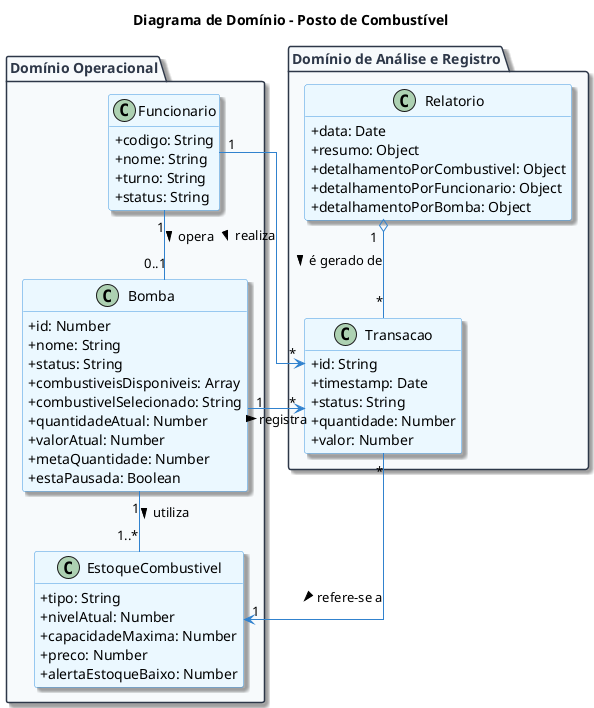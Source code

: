 @startuml
' Título do Diagrama
title Diagrama de Domínio - Posto de Combustível

' --- Configurações de Aparência ---
skinparam classAttributeIconSize 0
skinparam linetype ortho
skinparam shadowing true
skinparam package {
    BorderColor #2D3748
    BackgroundColor #F7FAFC
    ArrowColor #4A5568
    FontColor #2D3748
}
skinparam class {
    BorderColor #4299E1
    BackgroundColor #EBF8FF
    ArrowColor #3182CE
}
hide empty members

' --- Pacote para o Domínio Operacional ---
package "Domínio Operacional" {
    class Funcionario {
      + codigo: String
      + nome: String
      + turno: String
      + status: String
    }

    class Bomba {
      + id: Number
      + nome: String
      + status: String
      + combustiveisDisponiveis: Array
      + combustivelSelecionado: String
      + quantidadeAtual: Number
      + valorAtual: Number
      + metaQuantidade: Number
      + estaPausada: Boolean
    }

    class EstoqueCombustivel {
      + tipo: String
      + nivelAtual: Number
      + capacidadeMaxima: Number
      + preco: Number
      + alertaEstoqueBaixo: Number
    }
}

' --- Pacote para o Domínio de Análise e Registro ---
package "Domínio de Análise e Registro" {
    class Transacao {
      + id: String
      + timestamp: Date
      + status: String
      + quantidade: Number
      + valor: Number
    }

    class Relatorio {
      + data: Date
      + resumo: Object
      + detalhamentoPorCombustivel: Object
      + detalhamentoPorFuncionario: Object
      + detalhamentoPorBomba: Object
    }
}

' --- Definição dos Relacionamentos entre as entidades ---

' Relacionamentos dentro do pacote Operacional
Funcionario "1" -- "0..1" Bomba : opera >
Bomba "1" -- "1..*" EstoqueCombustivel : utiliza >

' Relacionamentos que cruzam os pacotes
Bomba "1" --> "*" Transacao : registra >
Funcionario "1" --> "*" Transacao : realiza >
Transacao "*" --> "1" EstoqueCombustivel : refere-se a >

' Relacionamentos dentro do pacote de Análise
Relatorio "1" o-- "*" Transacao : é gerado de >


@enduml